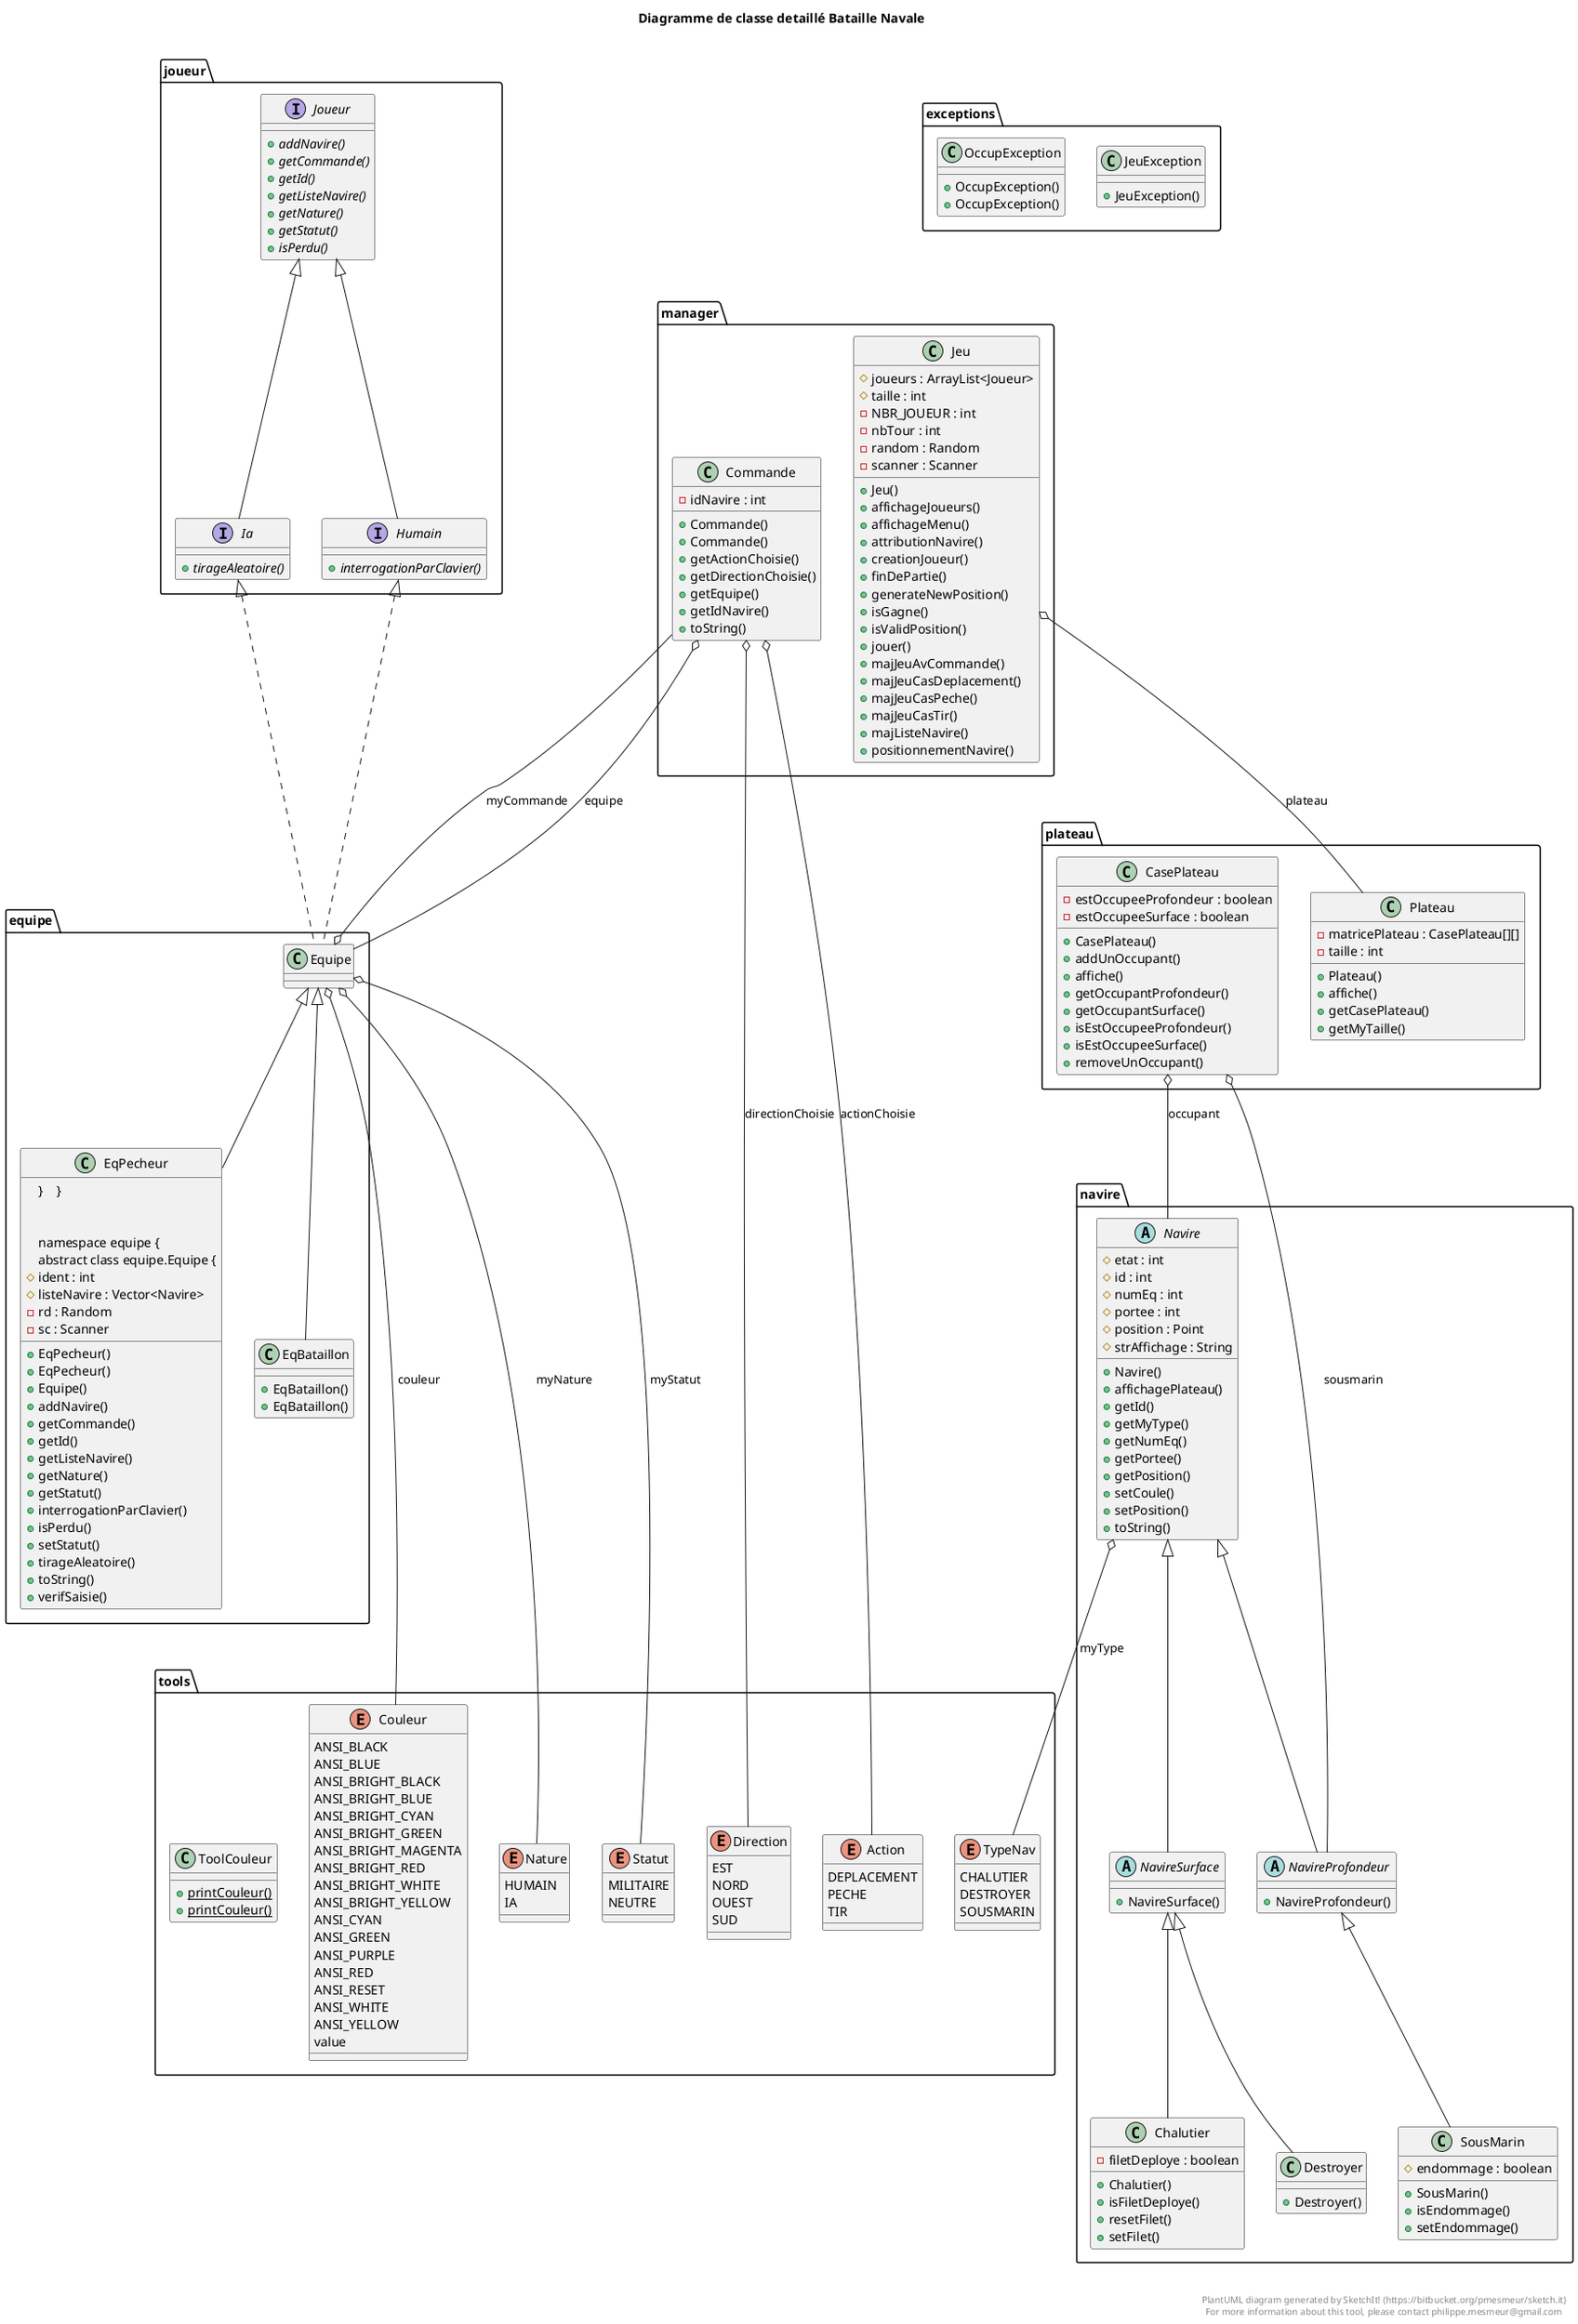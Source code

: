 @startuml

title Diagramme de classe detaillé Bataille Navale \n

    namespace equipe {
      class equipe.EqBataillon {
          + EqBataillon()
          + EqBataillon()
      }
    }


    namespace equipe {
      class equipe.EqPecheur {
          + EqPecheur()
          + EqPecheur()
      }    }


    namespace equipe {
      abstract class equipe.Equipe {
          # ident : int
          # listeNavire : Vector<Navire>
          - rd : Random
          - sc : Scanner
          + Equipe()
          + addNavire()
          + getCommande()
          + getId()
          + getListeNavire()
          + getNature()
          + getStatut()
          + interrogationParClavier()
          + isPerdu()
          + setStatut()
          + tirageAleatoire()
          + toString()
          + verifSaisie()
      }
    }


  equipe.EqBataillon -up-|> equipe.Equipe
  equipe.EqPecheur -up-|> equipe.Equipe
  equipe.Equipe .up.|> joueur.Humain
  equipe.Equipe .up.|> joueur.Ia
  equipe.Equipe o-- tools.Couleur : couleur
  equipe.Equipe o-- manager.Commande : myCommande
  equipe.Equipe o-- tools.Nature : myNature
  equipe.Equipe o-- tools.Statut : myStatut

      namespace exceptions {
        class exceptions.JeuException {
            + JeuException()
        }
      }


      namespace exceptions {
        class exceptions.OccupException {
            + OccupException()
            + OccupException()
        }
      }

        namespace joueur {
          interface joueur.Humain {
              {abstract} + interrogationParClavier()
          }
        }



        namespace joueur {
          interface joueur.Ia {
              {abstract} + tirageAleatoire()
          }
        }



        namespace joueur {
          interface joueur.Joueur {
              {abstract} + addNavire()
              {abstract} + getCommande()
              {abstract} + getId()
              {abstract} + getListeNavire()
              {abstract} + getNature()
              {abstract} + getStatut()
              {abstract} + isPerdu()
          }
        }

    joueur.Humain -up-|> joueur.Joueur
    joueur.Ia -up-|> joueur.Joueur

        namespace manager {
          class manager.Commande {
              - idNavire : int
              + Commande()
              + Commande()
              + getActionChoisie()
              + getDirectionChoisie()
              + getEquipe()
              + getIdNavire()
              + toString()
          }
        }


        namespace manager {
          class manager.Jeu {
              # joueurs : ArrayList<Joueur>
              # taille : int
              - NBR_JOUEUR : int
              - nbTour : int
              - random : Random
              - scanner : Scanner
              + Jeu()
              + affichageJoueurs()
              + affichageMenu()
              + attributionNavire()
              + creationJoueur()
              + finDePartie()
              + generateNewPosition()
              + isGagne()
              + isValidPosition()
              + jouer()
              + majJeuAvCommande()
              + majJeuCasDeplacement()
              + majJeuCasPeche()
              + majJeuCasTir()
              + majListeNavire()
              + positionnementNavire()
          }
        }


      manager.Commande o-- tools.Action : actionChoisie
      manager.Commande o-- tools.Direction : directionChoisie
      manager.Commande o-- equipe.Equipe : equipe
      manager.Jeu o-- plateau.Plateau : plateau


         namespace navire {
            class navire.Chalutier {
                - filetDeploye : boolean
                + Chalutier()
                + isFiletDeploye()
                + resetFilet()
                + setFilet()
            }
          }


          namespace navire {
            class navire.Destroyer {
                + Destroyer()
            }
          }


          namespace navire {
            abstract class navire.Navire {
                # etat : int
                # id : int
                # numEq : int
                # portee : int
                # position : Point
                # strAffichage : String
                + Navire()
                + affichagePlateau()
                + getId()
                + getMyType()
                + getNumEq()
                + getPortee()
                + getPosition()
                + setCoule()
                + setPosition()
                + toString()
            }
          }

          namespace navire {
            abstract class navire.NavireProfondeur {
                + NavireProfondeur()
            }
          }

          namespace navire {
            abstract class navire.NavireSurface {
                + NavireSurface()
            }
          }


          namespace navire {
            class navire.SousMarin {
                # endommage : boolean
                + SousMarin()
                + isEndommage()
                + setEndommage()
            }
          }


        navire.Chalutier -up-|> navire.NavireSurface
        navire.Destroyer -up-|> navire.NavireSurface
        navire.Navire o-- tools.TypeNav : myType
        navire.NavireProfondeur -up-|> navire.Navire
        navire.NavireSurface -up-|> navire.Navire
        navire.SousMarin -up-|> navire.NavireProfondeur

            namespace plateau {
              class plateau.CasePlateau {
                  - estOccupeeProfondeur : boolean
                  - estOccupeeSurface : boolean
                  + CasePlateau()
                  + addUnOccupant()
                  + affiche()
                  + getOccupantProfondeur()
                  + getOccupantSurface()
                  + isEstOccupeeProfondeur()
                  + isEstOccupeeSurface()
                  + removeUnOccupant()
              }
            }


            namespace plateau {
              class plateau.Plateau {
                  - matricePlateau : CasePlateau[][]
                  - taille : int
                  + Plateau()
                  + affiche()
                  + getCasePlateau()
                  + getMyTaille()
              }
            }


          plateau.CasePlateau o-- navire.Navire : occupant
          plateau.CasePlateau o-- navire.NavireProfondeur : sousmarin

             namespace tools {
                enum Action {
                  DEPLACEMENT
                  PECHE
                  TIR
                }
              }


              namespace tools {
                enum Couleur {
                  ANSI_BLACK
                  ANSI_BLUE
                  ANSI_BRIGHT_BLACK
                  ANSI_BRIGHT_BLUE
                  ANSI_BRIGHT_CYAN
                  ANSI_BRIGHT_GREEN
                  ANSI_BRIGHT_MAGENTA
                  ANSI_BRIGHT_RED
                  ANSI_BRIGHT_WHITE
                  ANSI_BRIGHT_YELLOW
                  ANSI_CYAN
                  ANSI_GREEN
                  ANSI_PURPLE
                  ANSI_RED
                  ANSI_RESET
                  ANSI_WHITE
                  ANSI_YELLOW
                  value
                }
              }


              namespace tools {
                enum Direction {
                  EST
                  NORD
                  OUEST
                  SUD
                }
              }


              namespace tools {
                enum Nature {
                  HUMAIN
                  IA
                }
              }


              namespace tools {
                enum Statut {
                  MILITAIRE
                  NEUTRE
                }
              }


              namespace tools {
                class tools.ToolCouleur {
                    {static} + printCouleur()
                    {static} + printCouleur()
                }
              }


              namespace tools {
                enum TypeNav {
                  CHALUTIER
                  DESTROYER
                  SOUSMARIN
                }
              }

right footer


PlantUML diagram generated by SketchIt! (https://bitbucket.org/pmesmeur/sketch.it)
For more information about this tool, please contact philippe.mesmeur@gmail.com
endfooter

@enduml

